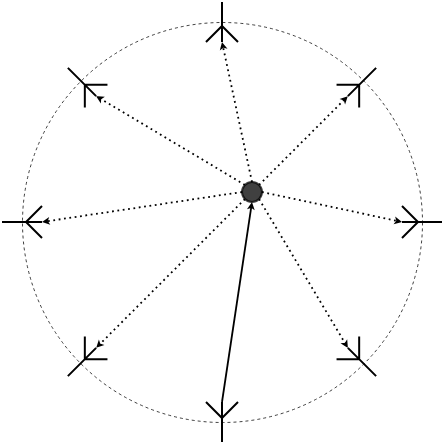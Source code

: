 <mxfile scale="3" border="0">
    <diagram id="GgbF_YsU5TmStQ3wo0LS" name="Page-1">
        <mxGraphModel dx="840" dy="831" grid="1" gridSize="10" guides="1" tooltips="1" connect="1" arrows="1" fold="1" page="1" pageScale="1" pageWidth="583" pageHeight="827" math="0" shadow="0">
            <root>
                <mxCell id="0"/>
                <mxCell id="1" parent="0"/>
                <mxCell id="21" value="" style="ellipse;whiteSpace=wrap;html=1;aspect=fixed;dashed=1;fillColor=none;opacity=75;strokeWidth=0.5;" parent="1" vertex="1">
                    <mxGeometry x="240" y="40" width="200" height="200" as="geometry"/>
                </mxCell>
                <mxCell id="29" value="" style="verticalLabelPosition=bottom;shadow=0;dashed=0;align=center;html=1;verticalAlign=top;shape=mxgraph.electrical.radio.aerial_-_antenna_1;fillColor=none;rotation=270;" parent="1" vertex="1">
                    <mxGeometry x="432" y="130" width="16" height="20" as="geometry"/>
                </mxCell>
                <mxCell id="30" value="" style="verticalLabelPosition=bottom;shadow=0;dashed=0;align=center;html=1;verticalAlign=top;shape=mxgraph.electrical.radio.aerial_-_antenna_1;fillColor=none;direction=south;" parent="1" vertex="1">
                    <mxGeometry x="230" y="132" width="20" height="16" as="geometry"/>
                </mxCell>
                <mxCell id="31" value="" style="verticalLabelPosition=bottom;shadow=0;dashed=0;align=center;html=1;verticalAlign=top;shape=mxgraph.electrical.radio.aerial_-_antenna_1;fillColor=none;direction=west;" parent="1" vertex="1">
                    <mxGeometry x="332" y="30" width="16" height="20" as="geometry"/>
                </mxCell>
                <mxCell id="32" value="" style="verticalLabelPosition=bottom;shadow=0;dashed=0;align=center;html=1;verticalAlign=top;shape=mxgraph.electrical.radio.aerial_-_antenna_1;fillColor=none;" parent="1" vertex="1">
                    <mxGeometry x="332" y="230" width="16" height="20" as="geometry"/>
                </mxCell>
                <mxCell id="33" value="" style="verticalLabelPosition=bottom;shadow=0;dashed=0;align=center;html=1;verticalAlign=top;shape=mxgraph.electrical.radio.aerial_-_antenna_1;fillColor=none;rotation=135;" parent="1" vertex="1">
                    <mxGeometry x="262" y="60" width="16" height="20" as="geometry"/>
                </mxCell>
                <mxCell id="36" value="" style="verticalLabelPosition=bottom;shadow=0;dashed=0;align=center;html=1;verticalAlign=top;shape=mxgraph.electrical.radio.aerial_-_antenna_1;fillColor=none;rotation=225;" parent="1" vertex="1">
                    <mxGeometry x="402" y="60" width="16" height="20" as="geometry"/>
                </mxCell>
                <mxCell id="37" value="" style="verticalLabelPosition=bottom;shadow=0;dashed=0;align=center;html=1;verticalAlign=top;shape=mxgraph.electrical.radio.aerial_-_antenna_1;fillColor=none;rotation=315;" parent="1" vertex="1">
                    <mxGeometry x="402" y="200" width="16" height="20" as="geometry"/>
                </mxCell>
                <mxCell id="38" value="" style="verticalLabelPosition=bottom;shadow=0;dashed=0;align=center;html=1;verticalAlign=top;shape=mxgraph.electrical.radio.aerial_-_antenna_1;fillColor=none;rotation=45;" parent="1" vertex="1">
                    <mxGeometry x="262" y="200" width="16" height="20" as="geometry"/>
                </mxCell>
                <mxCell id="39" value="" style="ellipse;whiteSpace=wrap;html=1;aspect=fixed;strokeWidth=1;fillColor=#000000;opacity=75;" parent="1" vertex="1">
                    <mxGeometry x="350" y="120" width="10" height="10" as="geometry"/>
                </mxCell>
                <mxCell id="51" value="" style="endArrow=classic;html=1;strokeWidth=0.9;startSize=6;entryX=0.5;entryY=1;entryDx=0;entryDy=0;endSize=1;" parent="1" edge="1">
                    <mxGeometry width="50" height="50" relative="1" as="geometry">
                        <mxPoint x="340" y="230" as="sourcePoint"/>
                        <mxPoint x="355.0" y="130" as="targetPoint"/>
                    </mxGeometry>
                </mxCell>
                <mxCell id="52" value="" style="endArrow=classic;html=1;strokeWidth=0.9;startSize=6;entryX=0.5;entryY=0;entryDx=0;entryDy=0;endSize=1;exitX=0;exitY=1;exitDx=0;exitDy=0;entryPerimeter=0;dashed=1;dashPattern=1 2;" parent="1" source="39" target="38" edge="1">
                    <mxGeometry width="50" height="50" relative="1" as="geometry">
                        <mxPoint x="350" y="240.0" as="sourcePoint"/>
                        <mxPoint x="365" y="140" as="targetPoint"/>
                    </mxGeometry>
                </mxCell>
                <mxCell id="53" value="" style="endArrow=classic;html=1;strokeWidth=0.9;startSize=6;entryX=0.5;entryY=0;entryDx=0;entryDy=0;endSize=1;exitX=0;exitY=0.5;exitDx=0;exitDy=0;entryPerimeter=0;dashed=1;dashPattern=1 2;" parent="1" source="39" target="30" edge="1">
                    <mxGeometry width="50" height="50" relative="1" as="geometry">
                        <mxPoint x="361.464" y="138.536" as="sourcePoint"/>
                        <mxPoint x="280.0" y="210" as="targetPoint"/>
                    </mxGeometry>
                </mxCell>
                <mxCell id="54" value="" style="endArrow=classic;html=1;strokeWidth=0.9;startSize=6;entryX=0.5;entryY=0;entryDx=0;entryDy=0;endSize=1;exitX=0;exitY=0;exitDx=0;exitDy=0;entryPerimeter=0;dashed=1;dashPattern=1 2;" parent="1" source="39" target="33" edge="1">
                    <mxGeometry width="50" height="50" relative="1" as="geometry">
                        <mxPoint x="360.0" y="135" as="sourcePoint"/>
                        <mxPoint x="250" y="140" as="targetPoint"/>
                    </mxGeometry>
                </mxCell>
                <mxCell id="55" value="" style="endArrow=classic;html=1;strokeWidth=0.9;startSize=6;endSize=1;exitX=0.5;exitY=0;exitDx=0;exitDy=0;dashed=1;dashPattern=1 2;entryX=0.5;entryY=0;entryDx=0;entryDy=0;entryPerimeter=0;" parent="1" source="39" target="31" edge="1">
                    <mxGeometry width="50" height="50" relative="1" as="geometry">
                        <mxPoint x="361.464" y="131.464" as="sourcePoint"/>
                        <mxPoint x="361" y="60" as="targetPoint"/>
                    </mxGeometry>
                </mxCell>
                <mxCell id="56" value="" style="endArrow=classic;html=1;strokeWidth=0.9;startSize=6;endSize=1;exitX=1;exitY=0;exitDx=0;exitDy=0;dashed=1;dashPattern=1 2;entryX=0.5;entryY=0;entryDx=0;entryDy=0;entryPerimeter=0;" parent="1" source="39" target="36" edge="1">
                    <mxGeometry width="50" height="50" relative="1" as="geometry">
                        <mxPoint x="365" y="130" as="sourcePoint"/>
                        <mxPoint x="350" y="60" as="targetPoint"/>
                    </mxGeometry>
                </mxCell>
                <mxCell id="57" value="" style="endArrow=classic;html=1;strokeWidth=0.9;startSize=6;endSize=1;exitX=1;exitY=0.5;exitDx=0;exitDy=0;dashed=1;dashPattern=1 2;entryX=0.5;entryY=0;entryDx=0;entryDy=0;entryPerimeter=0;" parent="1" source="39" target="29" edge="1">
                    <mxGeometry width="50" height="50" relative="1" as="geometry">
                        <mxPoint x="368.536" y="131.464" as="sourcePoint"/>
                        <mxPoint x="412.929" y="87.071" as="targetPoint"/>
                    </mxGeometry>
                </mxCell>
                <mxCell id="58" value="" style="endArrow=classic;html=1;strokeWidth=0.9;startSize=6;endSize=1;exitX=1;exitY=1;exitDx=0;exitDy=0;dashed=1;dashPattern=1 2;entryX=0.5;entryY=0;entryDx=0;entryDy=0;entryPerimeter=0;" parent="1" source="39" target="37" edge="1">
                    <mxGeometry width="50" height="50" relative="1" as="geometry">
                        <mxPoint x="370" y="135" as="sourcePoint"/>
                        <mxPoint x="440" y="150" as="targetPoint"/>
                    </mxGeometry>
                </mxCell>
            </root>
        </mxGraphModel>
    </diagram>
</mxfile>